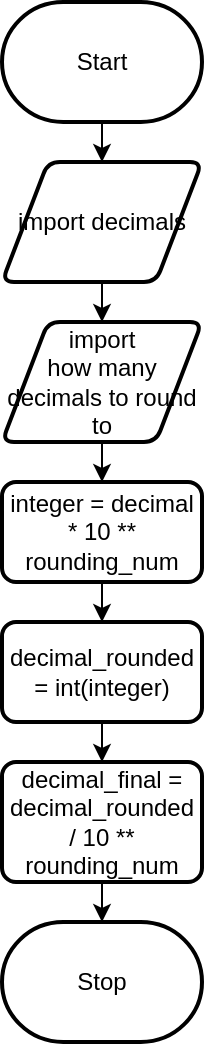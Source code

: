 <mxfile version="14.7.10" type="github">
  <diagram id="bZZ9N40LG-IPXUnFD70m" name="Page-1">
    <mxGraphModel dx="852" dy="514" grid="1" gridSize="10" guides="1" tooltips="1" connect="1" arrows="1" fold="1" page="1" pageScale="1" pageWidth="850" pageHeight="1100" math="0" shadow="0">
      <root>
        <mxCell id="0" />
        <mxCell id="1" parent="0" />
        <mxCell id="cwd7OyEX3Pdemvo5zZcE-8" style="edgeStyle=orthogonalEdgeStyle;rounded=0;orthogonalLoop=1;jettySize=auto;html=1;exitX=0.5;exitY=1;exitDx=0;exitDy=0;exitPerimeter=0;entryX=0.5;entryY=0;entryDx=0;entryDy=0;" edge="1" parent="1" source="cwd7OyEX3Pdemvo5zZcE-1" target="cwd7OyEX3Pdemvo5zZcE-2">
          <mxGeometry relative="1" as="geometry" />
        </mxCell>
        <mxCell id="cwd7OyEX3Pdemvo5zZcE-1" value="Start" style="strokeWidth=2;html=1;shape=mxgraph.flowchart.terminator;whiteSpace=wrap;" vertex="1" parent="1">
          <mxGeometry x="375" y="450" width="100" height="60" as="geometry" />
        </mxCell>
        <mxCell id="cwd7OyEX3Pdemvo5zZcE-9" style="edgeStyle=orthogonalEdgeStyle;rounded=0;orthogonalLoop=1;jettySize=auto;html=1;exitX=0.5;exitY=1;exitDx=0;exitDy=0;entryX=0.5;entryY=0;entryDx=0;entryDy=0;" edge="1" parent="1" source="cwd7OyEX3Pdemvo5zZcE-2" target="cwd7OyEX3Pdemvo5zZcE-3">
          <mxGeometry relative="1" as="geometry" />
        </mxCell>
        <mxCell id="cwd7OyEX3Pdemvo5zZcE-2" value="import decimals" style="shape=parallelogram;html=1;strokeWidth=2;perimeter=parallelogramPerimeter;whiteSpace=wrap;rounded=1;arcSize=12;size=0.23;" vertex="1" parent="1">
          <mxGeometry x="375" y="530" width="100" height="60" as="geometry" />
        </mxCell>
        <mxCell id="cwd7OyEX3Pdemvo5zZcE-10" style="edgeStyle=orthogonalEdgeStyle;rounded=0;orthogonalLoop=1;jettySize=auto;html=1;exitX=0.5;exitY=1;exitDx=0;exitDy=0;entryX=0.5;entryY=0;entryDx=0;entryDy=0;" edge="1" parent="1" source="cwd7OyEX3Pdemvo5zZcE-3" target="cwd7OyEX3Pdemvo5zZcE-4">
          <mxGeometry relative="1" as="geometry" />
        </mxCell>
        <mxCell id="cwd7OyEX3Pdemvo5zZcE-3" value="import &lt;br&gt;how many decimals to round to" style="shape=parallelogram;html=1;strokeWidth=2;perimeter=parallelogramPerimeter;whiteSpace=wrap;rounded=1;arcSize=12;size=0.23;" vertex="1" parent="1">
          <mxGeometry x="375" y="610" width="100" height="60" as="geometry" />
        </mxCell>
        <mxCell id="cwd7OyEX3Pdemvo5zZcE-11" style="edgeStyle=orthogonalEdgeStyle;rounded=0;orthogonalLoop=1;jettySize=auto;html=1;exitX=0.5;exitY=1;exitDx=0;exitDy=0;entryX=0.5;entryY=0;entryDx=0;entryDy=0;" edge="1" parent="1" source="cwd7OyEX3Pdemvo5zZcE-4" target="cwd7OyEX3Pdemvo5zZcE-5">
          <mxGeometry relative="1" as="geometry" />
        </mxCell>
        <mxCell id="cwd7OyEX3Pdemvo5zZcE-4" value="integer = decimal * 10 ** rounding_num" style="rounded=1;whiteSpace=wrap;html=1;absoluteArcSize=1;arcSize=14;strokeWidth=2;" vertex="1" parent="1">
          <mxGeometry x="375" y="690" width="100" height="50" as="geometry" />
        </mxCell>
        <mxCell id="cwd7OyEX3Pdemvo5zZcE-12" style="edgeStyle=orthogonalEdgeStyle;rounded=0;orthogonalLoop=1;jettySize=auto;html=1;exitX=0.5;exitY=1;exitDx=0;exitDy=0;entryX=0.5;entryY=0;entryDx=0;entryDy=0;" edge="1" parent="1" source="cwd7OyEX3Pdemvo5zZcE-5" target="cwd7OyEX3Pdemvo5zZcE-6">
          <mxGeometry relative="1" as="geometry" />
        </mxCell>
        <mxCell id="cwd7OyEX3Pdemvo5zZcE-5" value="decimal_rounded = int(integer)" style="rounded=1;whiteSpace=wrap;html=1;absoluteArcSize=1;arcSize=14;strokeWidth=2;" vertex="1" parent="1">
          <mxGeometry x="375" y="760" width="100" height="50" as="geometry" />
        </mxCell>
        <mxCell id="cwd7OyEX3Pdemvo5zZcE-13" style="edgeStyle=orthogonalEdgeStyle;rounded=0;orthogonalLoop=1;jettySize=auto;html=1;exitX=0.5;exitY=1;exitDx=0;exitDy=0;entryX=0.5;entryY=0;entryDx=0;entryDy=0;entryPerimeter=0;" edge="1" parent="1" source="cwd7OyEX3Pdemvo5zZcE-6" target="cwd7OyEX3Pdemvo5zZcE-7">
          <mxGeometry relative="1" as="geometry" />
        </mxCell>
        <mxCell id="cwd7OyEX3Pdemvo5zZcE-6" value="decimal_final = decimal_rounded / 10 ** rounding_num" style="rounded=1;whiteSpace=wrap;html=1;absoluteArcSize=1;arcSize=14;strokeWidth=2;" vertex="1" parent="1">
          <mxGeometry x="375" y="830" width="100" height="60" as="geometry" />
        </mxCell>
        <mxCell id="cwd7OyEX3Pdemvo5zZcE-7" value="Stop" style="strokeWidth=2;html=1;shape=mxgraph.flowchart.terminator;whiteSpace=wrap;" vertex="1" parent="1">
          <mxGeometry x="375" y="910" width="100" height="60" as="geometry" />
        </mxCell>
      </root>
    </mxGraphModel>
  </diagram>
</mxfile>
